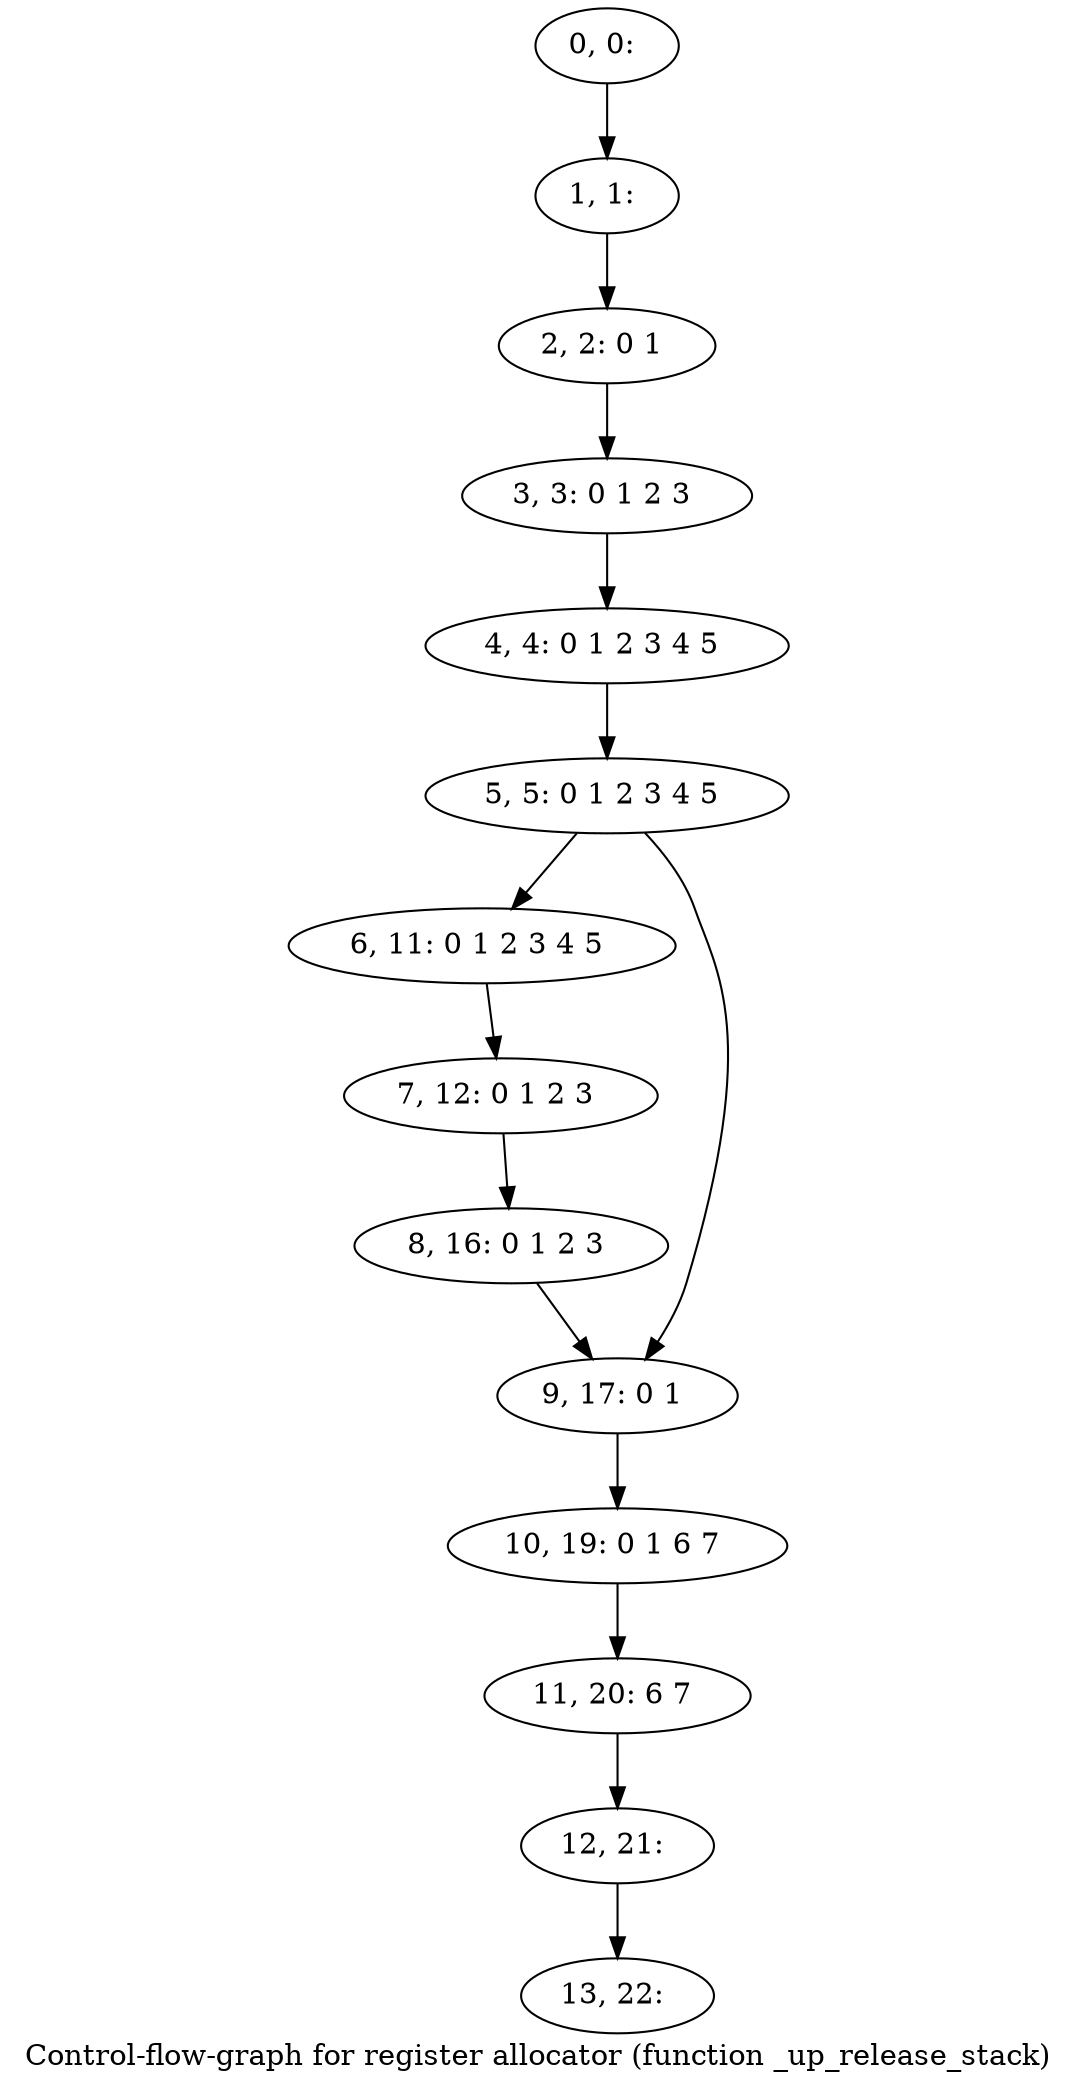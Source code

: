 digraph G {
graph [label="Control-flow-graph for register allocator (function _up_release_stack)"]
0[label="0, 0: "];
1[label="1, 1: "];
2[label="2, 2: 0 1 "];
3[label="3, 3: 0 1 2 3 "];
4[label="4, 4: 0 1 2 3 4 5 "];
5[label="5, 5: 0 1 2 3 4 5 "];
6[label="6, 11: 0 1 2 3 4 5 "];
7[label="7, 12: 0 1 2 3 "];
8[label="8, 16: 0 1 2 3 "];
9[label="9, 17: 0 1 "];
10[label="10, 19: 0 1 6 7 "];
11[label="11, 20: 6 7 "];
12[label="12, 21: "];
13[label="13, 22: "];
0->1 ;
1->2 ;
2->3 ;
3->4 ;
4->5 ;
5->6 ;
5->9 ;
6->7 ;
7->8 ;
8->9 ;
9->10 ;
10->11 ;
11->12 ;
12->13 ;
}

